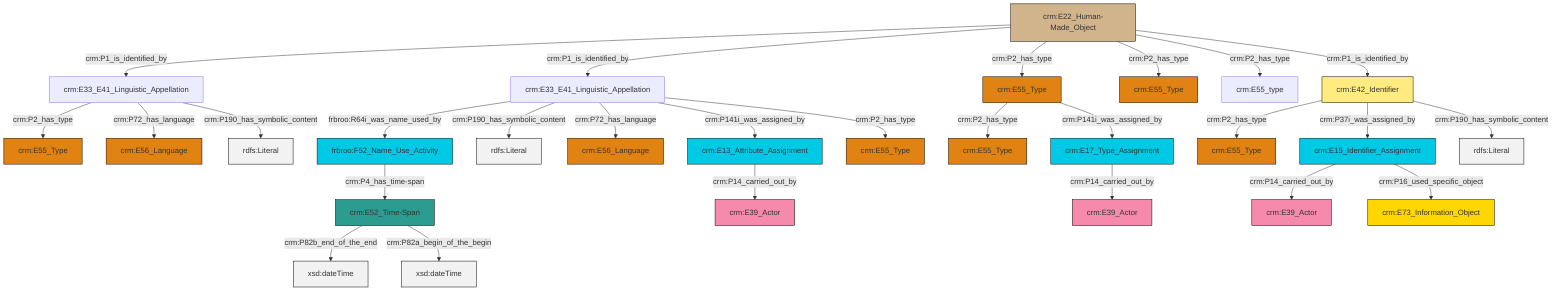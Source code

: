 graph TD
classDef Literal fill:#f2f2f2,stroke:#000000;
classDef CRM_Entity fill:#FFFFFF,stroke:#000000;
classDef Temporal_Entity fill:#00C9E6, stroke:#000000;
classDef Type fill:#E18312, stroke:#000000;
classDef Time-Span fill:#2C9C91, stroke:#000000;
classDef Appellation fill:#FFEB7F, stroke:#000000;
classDef Place fill:#008836, stroke:#000000;
classDef Persistent_Item fill:#B266B2, stroke:#000000;
classDef Conceptual_Object fill:#FFD700, stroke:#000000;
classDef Physical_Thing fill:#D2B48C, stroke:#000000;
classDef Actor fill:#f58aad, stroke:#000000;
classDef PC_Classes fill:#4ce600, stroke:#000000;
classDef Multi fill:#cccccc,stroke:#000000;

2["crm:E33_E41_Linguistic_Appellation"]:::Default -->|frbroo:R64i_was_name_used_by| 3["frbroo:F52_Name_Use_Activity"]:::Temporal_Entity
6["crm:E52_Time-Span"]:::Time-Span -->|crm:P82b_end_of_the_end| 7[xsd:dateTime]:::Literal
6["crm:E52_Time-Span"]:::Time-Span -->|crm:P82a_begin_of_the_begin| 8[xsd:dateTime]:::Literal
2["crm:E33_E41_Linguistic_Appellation"]:::Default -->|crm:P190_has_symbolic_content| 9[rdfs:Literal]:::Literal
2["crm:E33_E41_Linguistic_Appellation"]:::Default -->|crm:P72_has_language| 14["crm:E56_Language"]:::Type
21["crm:E22_Human-Made_Object"]:::Physical_Thing -->|crm:P1_is_identified_by| 22["crm:E33_E41_Linguistic_Appellation"]:::Default
2["crm:E33_E41_Linguistic_Appellation"]:::Default -->|crm:P141i_was_assigned_by| 15["crm:E13_Attribute_Assignment"]:::Temporal_Entity
22["crm:E33_E41_Linguistic_Appellation"]:::Default -->|crm:P2_has_type| 28["crm:E55_Type"]:::Type
21["crm:E22_Human-Made_Object"]:::Physical_Thing -->|crm:P1_is_identified_by| 2["crm:E33_E41_Linguistic_Appellation"]:::Default
29["crm:E42_Identifier"]:::Appellation -->|crm:P2_has_type| 30["crm:E55_Type"]:::Type
29["crm:E42_Identifier"]:::Appellation -->|crm:P37i_was_assigned_by| 31["crm:E15_Identifier_Assignment"]:::Temporal_Entity
22["crm:E33_E41_Linguistic_Appellation"]:::Default -->|crm:P72_has_language| 17["crm:E56_Language"]:::Type
2["crm:E33_E41_Linguistic_Appellation"]:::Default -->|crm:P2_has_type| 32["crm:E55_Type"]:::Type
15["crm:E13_Attribute_Assignment"]:::Temporal_Entity -->|crm:P14_carried_out_by| 12["crm:E39_Actor"]:::Actor
29["crm:E42_Identifier"]:::Appellation -->|crm:P190_has_symbolic_content| 33[rdfs:Literal]:::Literal
21["crm:E22_Human-Made_Object"]:::Physical_Thing -->|crm:P2_has_type| 4["crm:E55_Type"]:::Type
3["frbroo:F52_Name_Use_Activity"]:::Temporal_Entity -->|crm:P4_has_time-span| 6["crm:E52_Time-Span"]:::Time-Span
4["crm:E55_Type"]:::Type -->|crm:P2_has_type| 34["crm:E55_Type"]:::Type
22["crm:E33_E41_Linguistic_Appellation"]:::Default -->|crm:P190_has_symbolic_content| 43[rdfs:Literal]:::Literal
19["crm:E17_Type_Assignment"]:::Temporal_Entity -->|crm:P14_carried_out_by| 26["crm:E39_Actor"]:::Actor
31["crm:E15_Identifier_Assignment"]:::Temporal_Entity -->|crm:P14_carried_out_by| 24["crm:E39_Actor"]:::Actor
21["crm:E22_Human-Made_Object"]:::Physical_Thing -->|crm:P2_has_type| 36["crm:E55_Type"]:::Type
21["crm:E22_Human-Made_Object"]:::Physical_Thing -->|crm:P2_has_type| 10["crm:E55_type"]:::Default
31["crm:E15_Identifier_Assignment"]:::Temporal_Entity -->|crm:P16_used_specific_object| 0["crm:E73_Information_Object"]:::Conceptual_Object
4["crm:E55_Type"]:::Type -->|crm:P141i_was_assigned_by| 19["crm:E17_Type_Assignment"]:::Temporal_Entity
21["crm:E22_Human-Made_Object"]:::Physical_Thing -->|crm:P1_is_identified_by| 29["crm:E42_Identifier"]:::Appellation